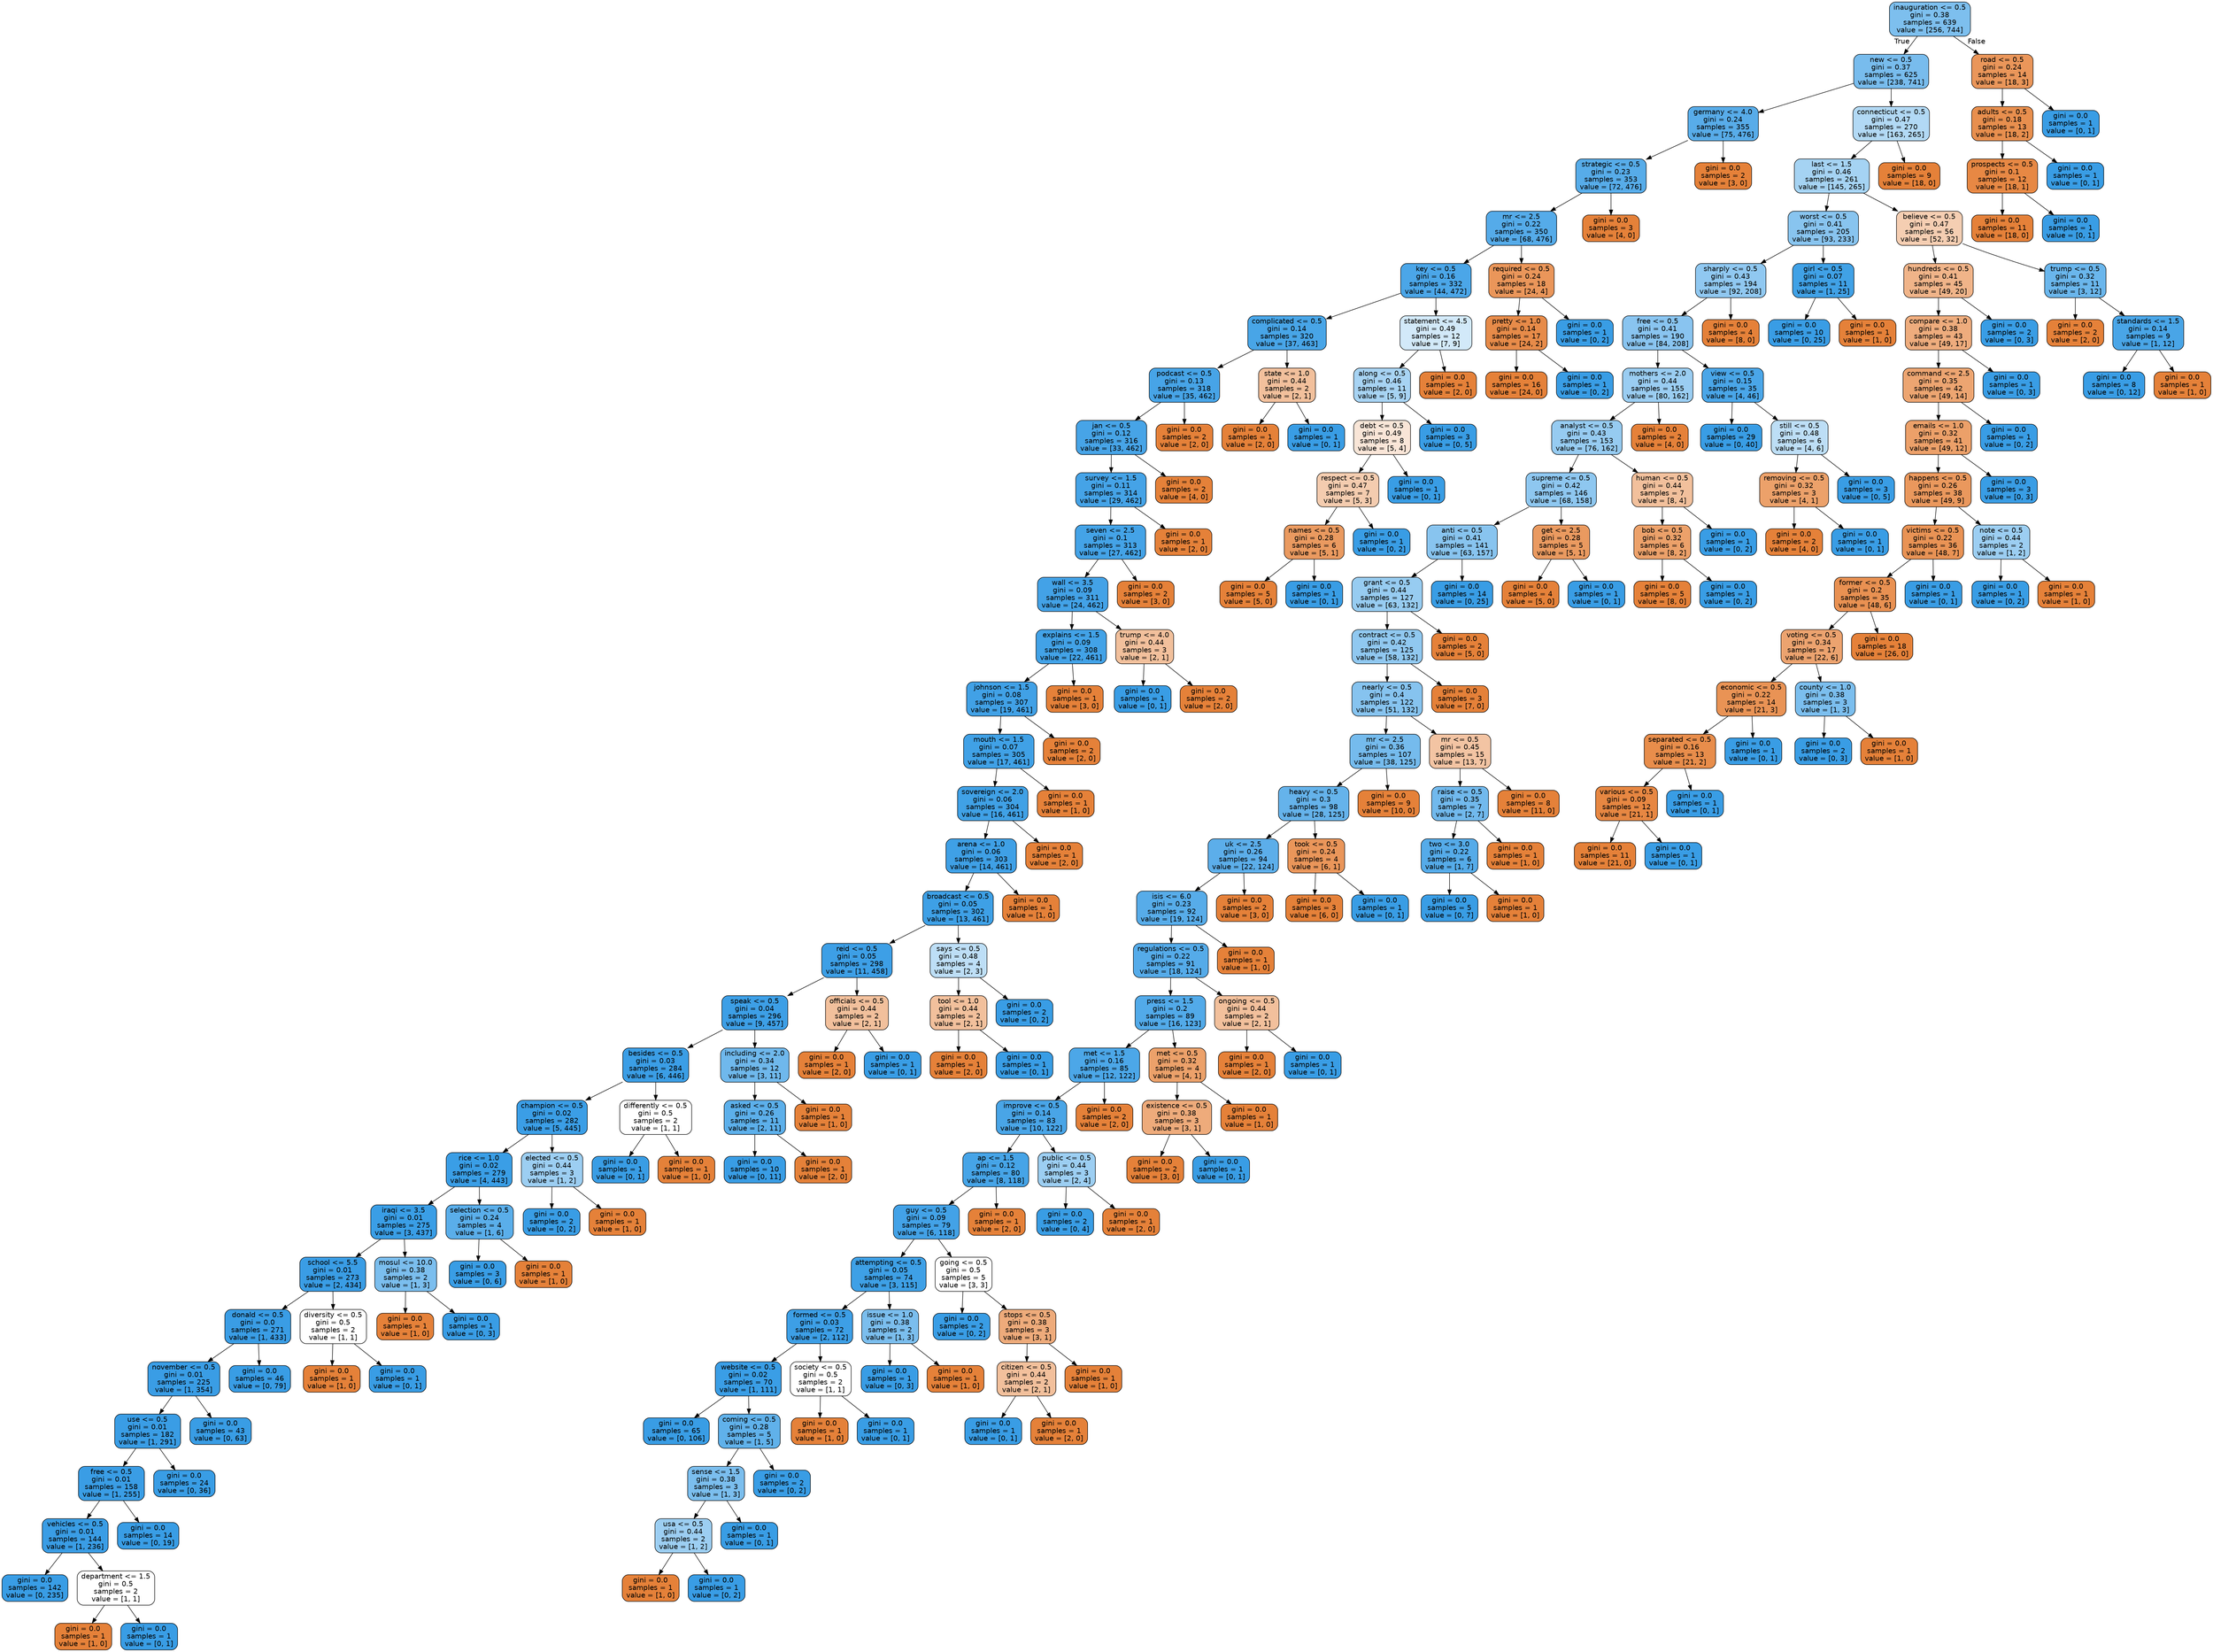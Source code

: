 digraph Tree {
node [shape=box, style="filled, rounded", color="black", fontname=helvetica] ;
edge [fontname=helvetica] ;
0 [label="inauguration <= 0.5\ngini = 0.38\nsamples = 639\nvalue = [256, 744]", fillcolor="#399de5a7"] ;
1 [label="new <= 0.5\ngini = 0.37\nsamples = 625\nvalue = [238, 741]", fillcolor="#399de5ad"] ;
0 -> 1 [labeldistance=2.5, labelangle=45, headlabel="True"] ;
2 [label="germany <= 4.0\ngini = 0.24\nsamples = 355\nvalue = [75, 476]", fillcolor="#399de5d7"] ;
1 -> 2 ;
3 [label="strategic <= 0.5\ngini = 0.23\nsamples = 353\nvalue = [72, 476]", fillcolor="#399de5d8"] ;
2 -> 3 ;
4 [label="mr <= 2.5\ngini = 0.22\nsamples = 350\nvalue = [68, 476]", fillcolor="#399de5db"] ;
3 -> 4 ;
5 [label="key <= 0.5\ngini = 0.16\nsamples = 332\nvalue = [44, 472]", fillcolor="#399de5e7"] ;
4 -> 5 ;
6 [label="complicated <= 0.5\ngini = 0.14\nsamples = 320\nvalue = [37, 463]", fillcolor="#399de5eb"] ;
5 -> 6 ;
7 [label="podcast <= 0.5\ngini = 0.13\nsamples = 318\nvalue = [35, 462]", fillcolor="#399de5ec"] ;
6 -> 7 ;
8 [label="jan <= 0.5\ngini = 0.12\nsamples = 316\nvalue = [33, 462]", fillcolor="#399de5ed"] ;
7 -> 8 ;
9 [label="survey <= 1.5\ngini = 0.11\nsamples = 314\nvalue = [29, 462]", fillcolor="#399de5ef"] ;
8 -> 9 ;
10 [label="seven <= 2.5\ngini = 0.1\nsamples = 313\nvalue = [27, 462]", fillcolor="#399de5f0"] ;
9 -> 10 ;
11 [label="wall <= 3.5\ngini = 0.09\nsamples = 311\nvalue = [24, 462]", fillcolor="#399de5f2"] ;
10 -> 11 ;
12 [label="explains <= 1.5\ngini = 0.09\nsamples = 308\nvalue = [22, 461]", fillcolor="#399de5f3"] ;
11 -> 12 ;
13 [label="johnson <= 1.5\ngini = 0.08\nsamples = 307\nvalue = [19, 461]", fillcolor="#399de5f4"] ;
12 -> 13 ;
14 [label="mouth <= 1.5\ngini = 0.07\nsamples = 305\nvalue = [17, 461]", fillcolor="#399de5f6"] ;
13 -> 14 ;
15 [label="sovereign <= 2.0\ngini = 0.06\nsamples = 304\nvalue = [16, 461]", fillcolor="#399de5f6"] ;
14 -> 15 ;
16 [label="arena <= 1.0\ngini = 0.06\nsamples = 303\nvalue = [14, 461]", fillcolor="#399de5f7"] ;
15 -> 16 ;
17 [label="broadcast <= 0.5\ngini = 0.05\nsamples = 302\nvalue = [13, 461]", fillcolor="#399de5f8"] ;
16 -> 17 ;
18 [label="reid <= 0.5\ngini = 0.05\nsamples = 298\nvalue = [11, 458]", fillcolor="#399de5f9"] ;
17 -> 18 ;
19 [label="speak <= 0.5\ngini = 0.04\nsamples = 296\nvalue = [9, 457]", fillcolor="#399de5fa"] ;
18 -> 19 ;
20 [label="besides <= 0.5\ngini = 0.03\nsamples = 284\nvalue = [6, 446]", fillcolor="#399de5fc"] ;
19 -> 20 ;
21 [label="champion <= 0.5\ngini = 0.02\nsamples = 282\nvalue = [5, 445]", fillcolor="#399de5fc"] ;
20 -> 21 ;
22 [label="rice <= 1.0\ngini = 0.02\nsamples = 279\nvalue = [4, 443]", fillcolor="#399de5fd"] ;
21 -> 22 ;
23 [label="iraqi <= 3.5\ngini = 0.01\nsamples = 275\nvalue = [3, 437]", fillcolor="#399de5fd"] ;
22 -> 23 ;
24 [label="school <= 5.5\ngini = 0.01\nsamples = 273\nvalue = [2, 434]", fillcolor="#399de5fe"] ;
23 -> 24 ;
25 [label="donald <= 0.5\ngini = 0.0\nsamples = 271\nvalue = [1, 433]", fillcolor="#399de5fe"] ;
24 -> 25 ;
26 [label="november <= 0.5\ngini = 0.01\nsamples = 225\nvalue = [1, 354]", fillcolor="#399de5fe"] ;
25 -> 26 ;
27 [label="use <= 0.5\ngini = 0.01\nsamples = 182\nvalue = [1, 291]", fillcolor="#399de5fe"] ;
26 -> 27 ;
28 [label="free <= 0.5\ngini = 0.01\nsamples = 158\nvalue = [1, 255]", fillcolor="#399de5fe"] ;
27 -> 28 ;
29 [label="vehicles <= 0.5\ngini = 0.01\nsamples = 144\nvalue = [1, 236]", fillcolor="#399de5fe"] ;
28 -> 29 ;
30 [label="gini = 0.0\nsamples = 142\nvalue = [0, 235]", fillcolor="#399de5ff"] ;
29 -> 30 ;
31 [label="department <= 1.5\ngini = 0.5\nsamples = 2\nvalue = [1, 1]", fillcolor="#e5813900"] ;
29 -> 31 ;
32 [label="gini = 0.0\nsamples = 1\nvalue = [1, 0]", fillcolor="#e58139ff"] ;
31 -> 32 ;
33 [label="gini = 0.0\nsamples = 1\nvalue = [0, 1]", fillcolor="#399de5ff"] ;
31 -> 33 ;
34 [label="gini = 0.0\nsamples = 14\nvalue = [0, 19]", fillcolor="#399de5ff"] ;
28 -> 34 ;
35 [label="gini = 0.0\nsamples = 24\nvalue = [0, 36]", fillcolor="#399de5ff"] ;
27 -> 35 ;
36 [label="gini = 0.0\nsamples = 43\nvalue = [0, 63]", fillcolor="#399de5ff"] ;
26 -> 36 ;
37 [label="gini = 0.0\nsamples = 46\nvalue = [0, 79]", fillcolor="#399de5ff"] ;
25 -> 37 ;
38 [label="diversity <= 0.5\ngini = 0.5\nsamples = 2\nvalue = [1, 1]", fillcolor="#e5813900"] ;
24 -> 38 ;
39 [label="gini = 0.0\nsamples = 1\nvalue = [1, 0]", fillcolor="#e58139ff"] ;
38 -> 39 ;
40 [label="gini = 0.0\nsamples = 1\nvalue = [0, 1]", fillcolor="#399de5ff"] ;
38 -> 40 ;
41 [label="mosul <= 10.0\ngini = 0.38\nsamples = 2\nvalue = [1, 3]", fillcolor="#399de5aa"] ;
23 -> 41 ;
42 [label="gini = 0.0\nsamples = 1\nvalue = [1, 0]", fillcolor="#e58139ff"] ;
41 -> 42 ;
43 [label="gini = 0.0\nsamples = 1\nvalue = [0, 3]", fillcolor="#399de5ff"] ;
41 -> 43 ;
44 [label="selection <= 0.5\ngini = 0.24\nsamples = 4\nvalue = [1, 6]", fillcolor="#399de5d4"] ;
22 -> 44 ;
45 [label="gini = 0.0\nsamples = 3\nvalue = [0, 6]", fillcolor="#399de5ff"] ;
44 -> 45 ;
46 [label="gini = 0.0\nsamples = 1\nvalue = [1, 0]", fillcolor="#e58139ff"] ;
44 -> 46 ;
47 [label="elected <= 0.5\ngini = 0.44\nsamples = 3\nvalue = [1, 2]", fillcolor="#399de57f"] ;
21 -> 47 ;
48 [label="gini = 0.0\nsamples = 2\nvalue = [0, 2]", fillcolor="#399de5ff"] ;
47 -> 48 ;
49 [label="gini = 0.0\nsamples = 1\nvalue = [1, 0]", fillcolor="#e58139ff"] ;
47 -> 49 ;
50 [label="differently <= 0.5\ngini = 0.5\nsamples = 2\nvalue = [1, 1]", fillcolor="#e5813900"] ;
20 -> 50 ;
51 [label="gini = 0.0\nsamples = 1\nvalue = [0, 1]", fillcolor="#399de5ff"] ;
50 -> 51 ;
52 [label="gini = 0.0\nsamples = 1\nvalue = [1, 0]", fillcolor="#e58139ff"] ;
50 -> 52 ;
53 [label="including <= 2.0\ngini = 0.34\nsamples = 12\nvalue = [3, 11]", fillcolor="#399de5b9"] ;
19 -> 53 ;
54 [label="asked <= 0.5\ngini = 0.26\nsamples = 11\nvalue = [2, 11]", fillcolor="#399de5d1"] ;
53 -> 54 ;
55 [label="gini = 0.0\nsamples = 10\nvalue = [0, 11]", fillcolor="#399de5ff"] ;
54 -> 55 ;
56 [label="gini = 0.0\nsamples = 1\nvalue = [2, 0]", fillcolor="#e58139ff"] ;
54 -> 56 ;
57 [label="gini = 0.0\nsamples = 1\nvalue = [1, 0]", fillcolor="#e58139ff"] ;
53 -> 57 ;
58 [label="officials <= 0.5\ngini = 0.44\nsamples = 2\nvalue = [2, 1]", fillcolor="#e581397f"] ;
18 -> 58 ;
59 [label="gini = 0.0\nsamples = 1\nvalue = [2, 0]", fillcolor="#e58139ff"] ;
58 -> 59 ;
60 [label="gini = 0.0\nsamples = 1\nvalue = [0, 1]", fillcolor="#399de5ff"] ;
58 -> 60 ;
61 [label="says <= 0.5\ngini = 0.48\nsamples = 4\nvalue = [2, 3]", fillcolor="#399de555"] ;
17 -> 61 ;
62 [label="tool <= 1.0\ngini = 0.44\nsamples = 2\nvalue = [2, 1]", fillcolor="#e581397f"] ;
61 -> 62 ;
63 [label="gini = 0.0\nsamples = 1\nvalue = [2, 0]", fillcolor="#e58139ff"] ;
62 -> 63 ;
64 [label="gini = 0.0\nsamples = 1\nvalue = [0, 1]", fillcolor="#399de5ff"] ;
62 -> 64 ;
65 [label="gini = 0.0\nsamples = 2\nvalue = [0, 2]", fillcolor="#399de5ff"] ;
61 -> 65 ;
66 [label="gini = 0.0\nsamples = 1\nvalue = [1, 0]", fillcolor="#e58139ff"] ;
16 -> 66 ;
67 [label="gini = 0.0\nsamples = 1\nvalue = [2, 0]", fillcolor="#e58139ff"] ;
15 -> 67 ;
68 [label="gini = 0.0\nsamples = 1\nvalue = [1, 0]", fillcolor="#e58139ff"] ;
14 -> 68 ;
69 [label="gini = 0.0\nsamples = 2\nvalue = [2, 0]", fillcolor="#e58139ff"] ;
13 -> 69 ;
70 [label="gini = 0.0\nsamples = 1\nvalue = [3, 0]", fillcolor="#e58139ff"] ;
12 -> 70 ;
71 [label="trump <= 4.0\ngini = 0.44\nsamples = 3\nvalue = [2, 1]", fillcolor="#e581397f"] ;
11 -> 71 ;
72 [label="gini = 0.0\nsamples = 1\nvalue = [0, 1]", fillcolor="#399de5ff"] ;
71 -> 72 ;
73 [label="gini = 0.0\nsamples = 2\nvalue = [2, 0]", fillcolor="#e58139ff"] ;
71 -> 73 ;
74 [label="gini = 0.0\nsamples = 2\nvalue = [3, 0]", fillcolor="#e58139ff"] ;
10 -> 74 ;
75 [label="gini = 0.0\nsamples = 1\nvalue = [2, 0]", fillcolor="#e58139ff"] ;
9 -> 75 ;
76 [label="gini = 0.0\nsamples = 2\nvalue = [4, 0]", fillcolor="#e58139ff"] ;
8 -> 76 ;
77 [label="gini = 0.0\nsamples = 2\nvalue = [2, 0]", fillcolor="#e58139ff"] ;
7 -> 77 ;
78 [label="state <= 1.0\ngini = 0.44\nsamples = 2\nvalue = [2, 1]", fillcolor="#e581397f"] ;
6 -> 78 ;
79 [label="gini = 0.0\nsamples = 1\nvalue = [2, 0]", fillcolor="#e58139ff"] ;
78 -> 79 ;
80 [label="gini = 0.0\nsamples = 1\nvalue = [0, 1]", fillcolor="#399de5ff"] ;
78 -> 80 ;
81 [label="statement <= 4.5\ngini = 0.49\nsamples = 12\nvalue = [7, 9]", fillcolor="#399de539"] ;
5 -> 81 ;
82 [label="along <= 0.5\ngini = 0.46\nsamples = 11\nvalue = [5, 9]", fillcolor="#399de571"] ;
81 -> 82 ;
83 [label="debt <= 0.5\ngini = 0.49\nsamples = 8\nvalue = [5, 4]", fillcolor="#e5813933"] ;
82 -> 83 ;
84 [label="respect <= 0.5\ngini = 0.47\nsamples = 7\nvalue = [5, 3]", fillcolor="#e5813966"] ;
83 -> 84 ;
85 [label="names <= 0.5\ngini = 0.28\nsamples = 6\nvalue = [5, 1]", fillcolor="#e58139cc"] ;
84 -> 85 ;
86 [label="gini = 0.0\nsamples = 5\nvalue = [5, 0]", fillcolor="#e58139ff"] ;
85 -> 86 ;
87 [label="gini = 0.0\nsamples = 1\nvalue = [0, 1]", fillcolor="#399de5ff"] ;
85 -> 87 ;
88 [label="gini = 0.0\nsamples = 1\nvalue = [0, 2]", fillcolor="#399de5ff"] ;
84 -> 88 ;
89 [label="gini = 0.0\nsamples = 1\nvalue = [0, 1]", fillcolor="#399de5ff"] ;
83 -> 89 ;
90 [label="gini = 0.0\nsamples = 3\nvalue = [0, 5]", fillcolor="#399de5ff"] ;
82 -> 90 ;
91 [label="gini = 0.0\nsamples = 1\nvalue = [2, 0]", fillcolor="#e58139ff"] ;
81 -> 91 ;
92 [label="required <= 0.5\ngini = 0.24\nsamples = 18\nvalue = [24, 4]", fillcolor="#e58139d4"] ;
4 -> 92 ;
93 [label="pretty <= 1.0\ngini = 0.14\nsamples = 17\nvalue = [24, 2]", fillcolor="#e58139ea"] ;
92 -> 93 ;
94 [label="gini = 0.0\nsamples = 16\nvalue = [24, 0]", fillcolor="#e58139ff"] ;
93 -> 94 ;
95 [label="gini = 0.0\nsamples = 1\nvalue = [0, 2]", fillcolor="#399de5ff"] ;
93 -> 95 ;
96 [label="gini = 0.0\nsamples = 1\nvalue = [0, 2]", fillcolor="#399de5ff"] ;
92 -> 96 ;
97 [label="gini = 0.0\nsamples = 3\nvalue = [4, 0]", fillcolor="#e58139ff"] ;
3 -> 97 ;
98 [label="gini = 0.0\nsamples = 2\nvalue = [3, 0]", fillcolor="#e58139ff"] ;
2 -> 98 ;
99 [label="connecticut <= 0.5\ngini = 0.47\nsamples = 270\nvalue = [163, 265]", fillcolor="#399de562"] ;
1 -> 99 ;
100 [label="last <= 1.5\ngini = 0.46\nsamples = 261\nvalue = [145, 265]", fillcolor="#399de573"] ;
99 -> 100 ;
101 [label="worst <= 0.5\ngini = 0.41\nsamples = 205\nvalue = [93, 233]", fillcolor="#399de599"] ;
100 -> 101 ;
102 [label="sharply <= 0.5\ngini = 0.43\nsamples = 194\nvalue = [92, 208]", fillcolor="#399de58e"] ;
101 -> 102 ;
103 [label="free <= 0.5\ngini = 0.41\nsamples = 190\nvalue = [84, 208]", fillcolor="#399de598"] ;
102 -> 103 ;
104 [label="mothers <= 2.0\ngini = 0.44\nsamples = 155\nvalue = [80, 162]", fillcolor="#399de581"] ;
103 -> 104 ;
105 [label="analyst <= 0.5\ngini = 0.43\nsamples = 153\nvalue = [76, 162]", fillcolor="#399de587"] ;
104 -> 105 ;
106 [label="supreme <= 0.5\ngini = 0.42\nsamples = 146\nvalue = [68, 158]", fillcolor="#399de591"] ;
105 -> 106 ;
107 [label="anti <= 0.5\ngini = 0.41\nsamples = 141\nvalue = [63, 157]", fillcolor="#399de599"] ;
106 -> 107 ;
108 [label="grant <= 0.5\ngini = 0.44\nsamples = 127\nvalue = [63, 132]", fillcolor="#399de585"] ;
107 -> 108 ;
109 [label="contract <= 0.5\ngini = 0.42\nsamples = 125\nvalue = [58, 132]", fillcolor="#399de58f"] ;
108 -> 109 ;
110 [label="nearly <= 0.5\ngini = 0.4\nsamples = 122\nvalue = [51, 132]", fillcolor="#399de59c"] ;
109 -> 110 ;
111 [label="mr <= 2.5\ngini = 0.36\nsamples = 107\nvalue = [38, 125]", fillcolor="#399de5b1"] ;
110 -> 111 ;
112 [label="heavy <= 0.5\ngini = 0.3\nsamples = 98\nvalue = [28, 125]", fillcolor="#399de5c6"] ;
111 -> 112 ;
113 [label="uk <= 2.5\ngini = 0.26\nsamples = 94\nvalue = [22, 124]", fillcolor="#399de5d2"] ;
112 -> 113 ;
114 [label="isis <= 6.0\ngini = 0.23\nsamples = 92\nvalue = [19, 124]", fillcolor="#399de5d8"] ;
113 -> 114 ;
115 [label="regulations <= 0.5\ngini = 0.22\nsamples = 91\nvalue = [18, 124]", fillcolor="#399de5da"] ;
114 -> 115 ;
116 [label="press <= 1.5\ngini = 0.2\nsamples = 89\nvalue = [16, 123]", fillcolor="#399de5de"] ;
115 -> 116 ;
117 [label="met <= 1.5\ngini = 0.16\nsamples = 85\nvalue = [12, 122]", fillcolor="#399de5e6"] ;
116 -> 117 ;
118 [label="improve <= 0.5\ngini = 0.14\nsamples = 83\nvalue = [10, 122]", fillcolor="#399de5ea"] ;
117 -> 118 ;
119 [label="ap <= 1.5\ngini = 0.12\nsamples = 80\nvalue = [8, 118]", fillcolor="#399de5ee"] ;
118 -> 119 ;
120 [label="guy <= 0.5\ngini = 0.09\nsamples = 79\nvalue = [6, 118]", fillcolor="#399de5f2"] ;
119 -> 120 ;
121 [label="attempting <= 0.5\ngini = 0.05\nsamples = 74\nvalue = [3, 115]", fillcolor="#399de5f8"] ;
120 -> 121 ;
122 [label="formed <= 0.5\ngini = 0.03\nsamples = 72\nvalue = [2, 112]", fillcolor="#399de5fa"] ;
121 -> 122 ;
123 [label="website <= 0.5\ngini = 0.02\nsamples = 70\nvalue = [1, 111]", fillcolor="#399de5fd"] ;
122 -> 123 ;
124 [label="gini = 0.0\nsamples = 65\nvalue = [0, 106]", fillcolor="#399de5ff"] ;
123 -> 124 ;
125 [label="coming <= 0.5\ngini = 0.28\nsamples = 5\nvalue = [1, 5]", fillcolor="#399de5cc"] ;
123 -> 125 ;
126 [label="sense <= 1.5\ngini = 0.38\nsamples = 3\nvalue = [1, 3]", fillcolor="#399de5aa"] ;
125 -> 126 ;
127 [label="usa <= 0.5\ngini = 0.44\nsamples = 2\nvalue = [1, 2]", fillcolor="#399de57f"] ;
126 -> 127 ;
128 [label="gini = 0.0\nsamples = 1\nvalue = [1, 0]", fillcolor="#e58139ff"] ;
127 -> 128 ;
129 [label="gini = 0.0\nsamples = 1\nvalue = [0, 2]", fillcolor="#399de5ff"] ;
127 -> 129 ;
130 [label="gini = 0.0\nsamples = 1\nvalue = [0, 1]", fillcolor="#399de5ff"] ;
126 -> 130 ;
131 [label="gini = 0.0\nsamples = 2\nvalue = [0, 2]", fillcolor="#399de5ff"] ;
125 -> 131 ;
132 [label="society <= 0.5\ngini = 0.5\nsamples = 2\nvalue = [1, 1]", fillcolor="#e5813900"] ;
122 -> 132 ;
133 [label="gini = 0.0\nsamples = 1\nvalue = [1, 0]", fillcolor="#e58139ff"] ;
132 -> 133 ;
134 [label="gini = 0.0\nsamples = 1\nvalue = [0, 1]", fillcolor="#399de5ff"] ;
132 -> 134 ;
135 [label="issue <= 1.0\ngini = 0.38\nsamples = 2\nvalue = [1, 3]", fillcolor="#399de5aa"] ;
121 -> 135 ;
136 [label="gini = 0.0\nsamples = 1\nvalue = [0, 3]", fillcolor="#399de5ff"] ;
135 -> 136 ;
137 [label="gini = 0.0\nsamples = 1\nvalue = [1, 0]", fillcolor="#e58139ff"] ;
135 -> 137 ;
138 [label="going <= 0.5\ngini = 0.5\nsamples = 5\nvalue = [3, 3]", fillcolor="#e5813900"] ;
120 -> 138 ;
139 [label="gini = 0.0\nsamples = 2\nvalue = [0, 2]", fillcolor="#399de5ff"] ;
138 -> 139 ;
140 [label="stops <= 0.5\ngini = 0.38\nsamples = 3\nvalue = [3, 1]", fillcolor="#e58139aa"] ;
138 -> 140 ;
141 [label="citizen <= 0.5\ngini = 0.44\nsamples = 2\nvalue = [2, 1]", fillcolor="#e581397f"] ;
140 -> 141 ;
142 [label="gini = 0.0\nsamples = 1\nvalue = [0, 1]", fillcolor="#399de5ff"] ;
141 -> 142 ;
143 [label="gini = 0.0\nsamples = 1\nvalue = [2, 0]", fillcolor="#e58139ff"] ;
141 -> 143 ;
144 [label="gini = 0.0\nsamples = 1\nvalue = [1, 0]", fillcolor="#e58139ff"] ;
140 -> 144 ;
145 [label="gini = 0.0\nsamples = 1\nvalue = [2, 0]", fillcolor="#e58139ff"] ;
119 -> 145 ;
146 [label="public <= 0.5\ngini = 0.44\nsamples = 3\nvalue = [2, 4]", fillcolor="#399de57f"] ;
118 -> 146 ;
147 [label="gini = 0.0\nsamples = 2\nvalue = [0, 4]", fillcolor="#399de5ff"] ;
146 -> 147 ;
148 [label="gini = 0.0\nsamples = 1\nvalue = [2, 0]", fillcolor="#e58139ff"] ;
146 -> 148 ;
149 [label="gini = 0.0\nsamples = 2\nvalue = [2, 0]", fillcolor="#e58139ff"] ;
117 -> 149 ;
150 [label="met <= 0.5\ngini = 0.32\nsamples = 4\nvalue = [4, 1]", fillcolor="#e58139bf"] ;
116 -> 150 ;
151 [label="existence <= 0.5\ngini = 0.38\nsamples = 3\nvalue = [3, 1]", fillcolor="#e58139aa"] ;
150 -> 151 ;
152 [label="gini = 0.0\nsamples = 2\nvalue = [3, 0]", fillcolor="#e58139ff"] ;
151 -> 152 ;
153 [label="gini = 0.0\nsamples = 1\nvalue = [0, 1]", fillcolor="#399de5ff"] ;
151 -> 153 ;
154 [label="gini = 0.0\nsamples = 1\nvalue = [1, 0]", fillcolor="#e58139ff"] ;
150 -> 154 ;
155 [label="ongoing <= 0.5\ngini = 0.44\nsamples = 2\nvalue = [2, 1]", fillcolor="#e581397f"] ;
115 -> 155 ;
156 [label="gini = 0.0\nsamples = 1\nvalue = [2, 0]", fillcolor="#e58139ff"] ;
155 -> 156 ;
157 [label="gini = 0.0\nsamples = 1\nvalue = [0, 1]", fillcolor="#399de5ff"] ;
155 -> 157 ;
158 [label="gini = 0.0\nsamples = 1\nvalue = [1, 0]", fillcolor="#e58139ff"] ;
114 -> 158 ;
159 [label="gini = 0.0\nsamples = 2\nvalue = [3, 0]", fillcolor="#e58139ff"] ;
113 -> 159 ;
160 [label="took <= 0.5\ngini = 0.24\nsamples = 4\nvalue = [6, 1]", fillcolor="#e58139d4"] ;
112 -> 160 ;
161 [label="gini = 0.0\nsamples = 3\nvalue = [6, 0]", fillcolor="#e58139ff"] ;
160 -> 161 ;
162 [label="gini = 0.0\nsamples = 1\nvalue = [0, 1]", fillcolor="#399de5ff"] ;
160 -> 162 ;
163 [label="gini = 0.0\nsamples = 9\nvalue = [10, 0]", fillcolor="#e58139ff"] ;
111 -> 163 ;
164 [label="mr <= 0.5\ngini = 0.45\nsamples = 15\nvalue = [13, 7]", fillcolor="#e5813976"] ;
110 -> 164 ;
165 [label="raise <= 0.5\ngini = 0.35\nsamples = 7\nvalue = [2, 7]", fillcolor="#399de5b6"] ;
164 -> 165 ;
166 [label="two <= 3.0\ngini = 0.22\nsamples = 6\nvalue = [1, 7]", fillcolor="#399de5db"] ;
165 -> 166 ;
167 [label="gini = 0.0\nsamples = 5\nvalue = [0, 7]", fillcolor="#399de5ff"] ;
166 -> 167 ;
168 [label="gini = 0.0\nsamples = 1\nvalue = [1, 0]", fillcolor="#e58139ff"] ;
166 -> 168 ;
169 [label="gini = 0.0\nsamples = 1\nvalue = [1, 0]", fillcolor="#e58139ff"] ;
165 -> 169 ;
170 [label="gini = 0.0\nsamples = 8\nvalue = [11, 0]", fillcolor="#e58139ff"] ;
164 -> 170 ;
171 [label="gini = 0.0\nsamples = 3\nvalue = [7, 0]", fillcolor="#e58139ff"] ;
109 -> 171 ;
172 [label="gini = 0.0\nsamples = 2\nvalue = [5, 0]", fillcolor="#e58139ff"] ;
108 -> 172 ;
173 [label="gini = 0.0\nsamples = 14\nvalue = [0, 25]", fillcolor="#399de5ff"] ;
107 -> 173 ;
174 [label="get <= 2.5\ngini = 0.28\nsamples = 5\nvalue = [5, 1]", fillcolor="#e58139cc"] ;
106 -> 174 ;
175 [label="gini = 0.0\nsamples = 4\nvalue = [5, 0]", fillcolor="#e58139ff"] ;
174 -> 175 ;
176 [label="gini = 0.0\nsamples = 1\nvalue = [0, 1]", fillcolor="#399de5ff"] ;
174 -> 176 ;
177 [label="human <= 0.5\ngini = 0.44\nsamples = 7\nvalue = [8, 4]", fillcolor="#e581397f"] ;
105 -> 177 ;
178 [label="bob <= 0.5\ngini = 0.32\nsamples = 6\nvalue = [8, 2]", fillcolor="#e58139bf"] ;
177 -> 178 ;
179 [label="gini = 0.0\nsamples = 5\nvalue = [8, 0]", fillcolor="#e58139ff"] ;
178 -> 179 ;
180 [label="gini = 0.0\nsamples = 1\nvalue = [0, 2]", fillcolor="#399de5ff"] ;
178 -> 180 ;
181 [label="gini = 0.0\nsamples = 1\nvalue = [0, 2]", fillcolor="#399de5ff"] ;
177 -> 181 ;
182 [label="gini = 0.0\nsamples = 2\nvalue = [4, 0]", fillcolor="#e58139ff"] ;
104 -> 182 ;
183 [label="view <= 0.5\ngini = 0.15\nsamples = 35\nvalue = [4, 46]", fillcolor="#399de5e9"] ;
103 -> 183 ;
184 [label="gini = 0.0\nsamples = 29\nvalue = [0, 40]", fillcolor="#399de5ff"] ;
183 -> 184 ;
185 [label="still <= 0.5\ngini = 0.48\nsamples = 6\nvalue = [4, 6]", fillcolor="#399de555"] ;
183 -> 185 ;
186 [label="removing <= 0.5\ngini = 0.32\nsamples = 3\nvalue = [4, 1]", fillcolor="#e58139bf"] ;
185 -> 186 ;
187 [label="gini = 0.0\nsamples = 2\nvalue = [4, 0]", fillcolor="#e58139ff"] ;
186 -> 187 ;
188 [label="gini = 0.0\nsamples = 1\nvalue = [0, 1]", fillcolor="#399de5ff"] ;
186 -> 188 ;
189 [label="gini = 0.0\nsamples = 3\nvalue = [0, 5]", fillcolor="#399de5ff"] ;
185 -> 189 ;
190 [label="gini = 0.0\nsamples = 4\nvalue = [8, 0]", fillcolor="#e58139ff"] ;
102 -> 190 ;
191 [label="girl <= 0.5\ngini = 0.07\nsamples = 11\nvalue = [1, 25]", fillcolor="#399de5f5"] ;
101 -> 191 ;
192 [label="gini = 0.0\nsamples = 10\nvalue = [0, 25]", fillcolor="#399de5ff"] ;
191 -> 192 ;
193 [label="gini = 0.0\nsamples = 1\nvalue = [1, 0]", fillcolor="#e58139ff"] ;
191 -> 193 ;
194 [label="believe <= 0.5\ngini = 0.47\nsamples = 56\nvalue = [52, 32]", fillcolor="#e5813962"] ;
100 -> 194 ;
195 [label="hundreds <= 0.5\ngini = 0.41\nsamples = 45\nvalue = [49, 20]", fillcolor="#e5813997"] ;
194 -> 195 ;
196 [label="compare <= 1.0\ngini = 0.38\nsamples = 43\nvalue = [49, 17]", fillcolor="#e58139a7"] ;
195 -> 196 ;
197 [label="command <= 2.5\ngini = 0.35\nsamples = 42\nvalue = [49, 14]", fillcolor="#e58139b6"] ;
196 -> 197 ;
198 [label="emails <= 1.0\ngini = 0.32\nsamples = 41\nvalue = [49, 12]", fillcolor="#e58139c1"] ;
197 -> 198 ;
199 [label="happens <= 0.5\ngini = 0.26\nsamples = 38\nvalue = [49, 9]", fillcolor="#e58139d0"] ;
198 -> 199 ;
200 [label="victims <= 0.5\ngini = 0.22\nsamples = 36\nvalue = [48, 7]", fillcolor="#e58139da"] ;
199 -> 200 ;
201 [label="former <= 0.5\ngini = 0.2\nsamples = 35\nvalue = [48, 6]", fillcolor="#e58139df"] ;
200 -> 201 ;
202 [label="voting <= 0.5\ngini = 0.34\nsamples = 17\nvalue = [22, 6]", fillcolor="#e58139b9"] ;
201 -> 202 ;
203 [label="economic <= 0.5\ngini = 0.22\nsamples = 14\nvalue = [21, 3]", fillcolor="#e58139db"] ;
202 -> 203 ;
204 [label="separated <= 0.5\ngini = 0.16\nsamples = 13\nvalue = [21, 2]", fillcolor="#e58139e7"] ;
203 -> 204 ;
205 [label="various <= 0.5\ngini = 0.09\nsamples = 12\nvalue = [21, 1]", fillcolor="#e58139f3"] ;
204 -> 205 ;
206 [label="gini = 0.0\nsamples = 11\nvalue = [21, 0]", fillcolor="#e58139ff"] ;
205 -> 206 ;
207 [label="gini = 0.0\nsamples = 1\nvalue = [0, 1]", fillcolor="#399de5ff"] ;
205 -> 207 ;
208 [label="gini = 0.0\nsamples = 1\nvalue = [0, 1]", fillcolor="#399de5ff"] ;
204 -> 208 ;
209 [label="gini = 0.0\nsamples = 1\nvalue = [0, 1]", fillcolor="#399de5ff"] ;
203 -> 209 ;
210 [label="county <= 1.0\ngini = 0.38\nsamples = 3\nvalue = [1, 3]", fillcolor="#399de5aa"] ;
202 -> 210 ;
211 [label="gini = 0.0\nsamples = 2\nvalue = [0, 3]", fillcolor="#399de5ff"] ;
210 -> 211 ;
212 [label="gini = 0.0\nsamples = 1\nvalue = [1, 0]", fillcolor="#e58139ff"] ;
210 -> 212 ;
213 [label="gini = 0.0\nsamples = 18\nvalue = [26, 0]", fillcolor="#e58139ff"] ;
201 -> 213 ;
214 [label="gini = 0.0\nsamples = 1\nvalue = [0, 1]", fillcolor="#399de5ff"] ;
200 -> 214 ;
215 [label="note <= 0.5\ngini = 0.44\nsamples = 2\nvalue = [1, 2]", fillcolor="#399de57f"] ;
199 -> 215 ;
216 [label="gini = 0.0\nsamples = 1\nvalue = [0, 2]", fillcolor="#399de5ff"] ;
215 -> 216 ;
217 [label="gini = 0.0\nsamples = 1\nvalue = [1, 0]", fillcolor="#e58139ff"] ;
215 -> 217 ;
218 [label="gini = 0.0\nsamples = 3\nvalue = [0, 3]", fillcolor="#399de5ff"] ;
198 -> 218 ;
219 [label="gini = 0.0\nsamples = 1\nvalue = [0, 2]", fillcolor="#399de5ff"] ;
197 -> 219 ;
220 [label="gini = 0.0\nsamples = 1\nvalue = [0, 3]", fillcolor="#399de5ff"] ;
196 -> 220 ;
221 [label="gini = 0.0\nsamples = 2\nvalue = [0, 3]", fillcolor="#399de5ff"] ;
195 -> 221 ;
222 [label="trump <= 0.5\ngini = 0.32\nsamples = 11\nvalue = [3, 12]", fillcolor="#399de5bf"] ;
194 -> 222 ;
223 [label="gini = 0.0\nsamples = 2\nvalue = [2, 0]", fillcolor="#e58139ff"] ;
222 -> 223 ;
224 [label="standards <= 1.5\ngini = 0.14\nsamples = 9\nvalue = [1, 12]", fillcolor="#399de5ea"] ;
222 -> 224 ;
225 [label="gini = 0.0\nsamples = 8\nvalue = [0, 12]", fillcolor="#399de5ff"] ;
224 -> 225 ;
226 [label="gini = 0.0\nsamples = 1\nvalue = [1, 0]", fillcolor="#e58139ff"] ;
224 -> 226 ;
227 [label="gini = 0.0\nsamples = 9\nvalue = [18, 0]", fillcolor="#e58139ff"] ;
99 -> 227 ;
228 [label="road <= 0.5\ngini = 0.24\nsamples = 14\nvalue = [18, 3]", fillcolor="#e58139d4"] ;
0 -> 228 [labeldistance=2.5, labelangle=-45, headlabel="False"] ;
229 [label="adults <= 0.5\ngini = 0.18\nsamples = 13\nvalue = [18, 2]", fillcolor="#e58139e3"] ;
228 -> 229 ;
230 [label="prospects <= 0.5\ngini = 0.1\nsamples = 12\nvalue = [18, 1]", fillcolor="#e58139f1"] ;
229 -> 230 ;
231 [label="gini = 0.0\nsamples = 11\nvalue = [18, 0]", fillcolor="#e58139ff"] ;
230 -> 231 ;
232 [label="gini = 0.0\nsamples = 1\nvalue = [0, 1]", fillcolor="#399de5ff"] ;
230 -> 232 ;
233 [label="gini = 0.0\nsamples = 1\nvalue = [0, 1]", fillcolor="#399de5ff"] ;
229 -> 233 ;
234 [label="gini = 0.0\nsamples = 1\nvalue = [0, 1]", fillcolor="#399de5ff"] ;
228 -> 234 ;
}